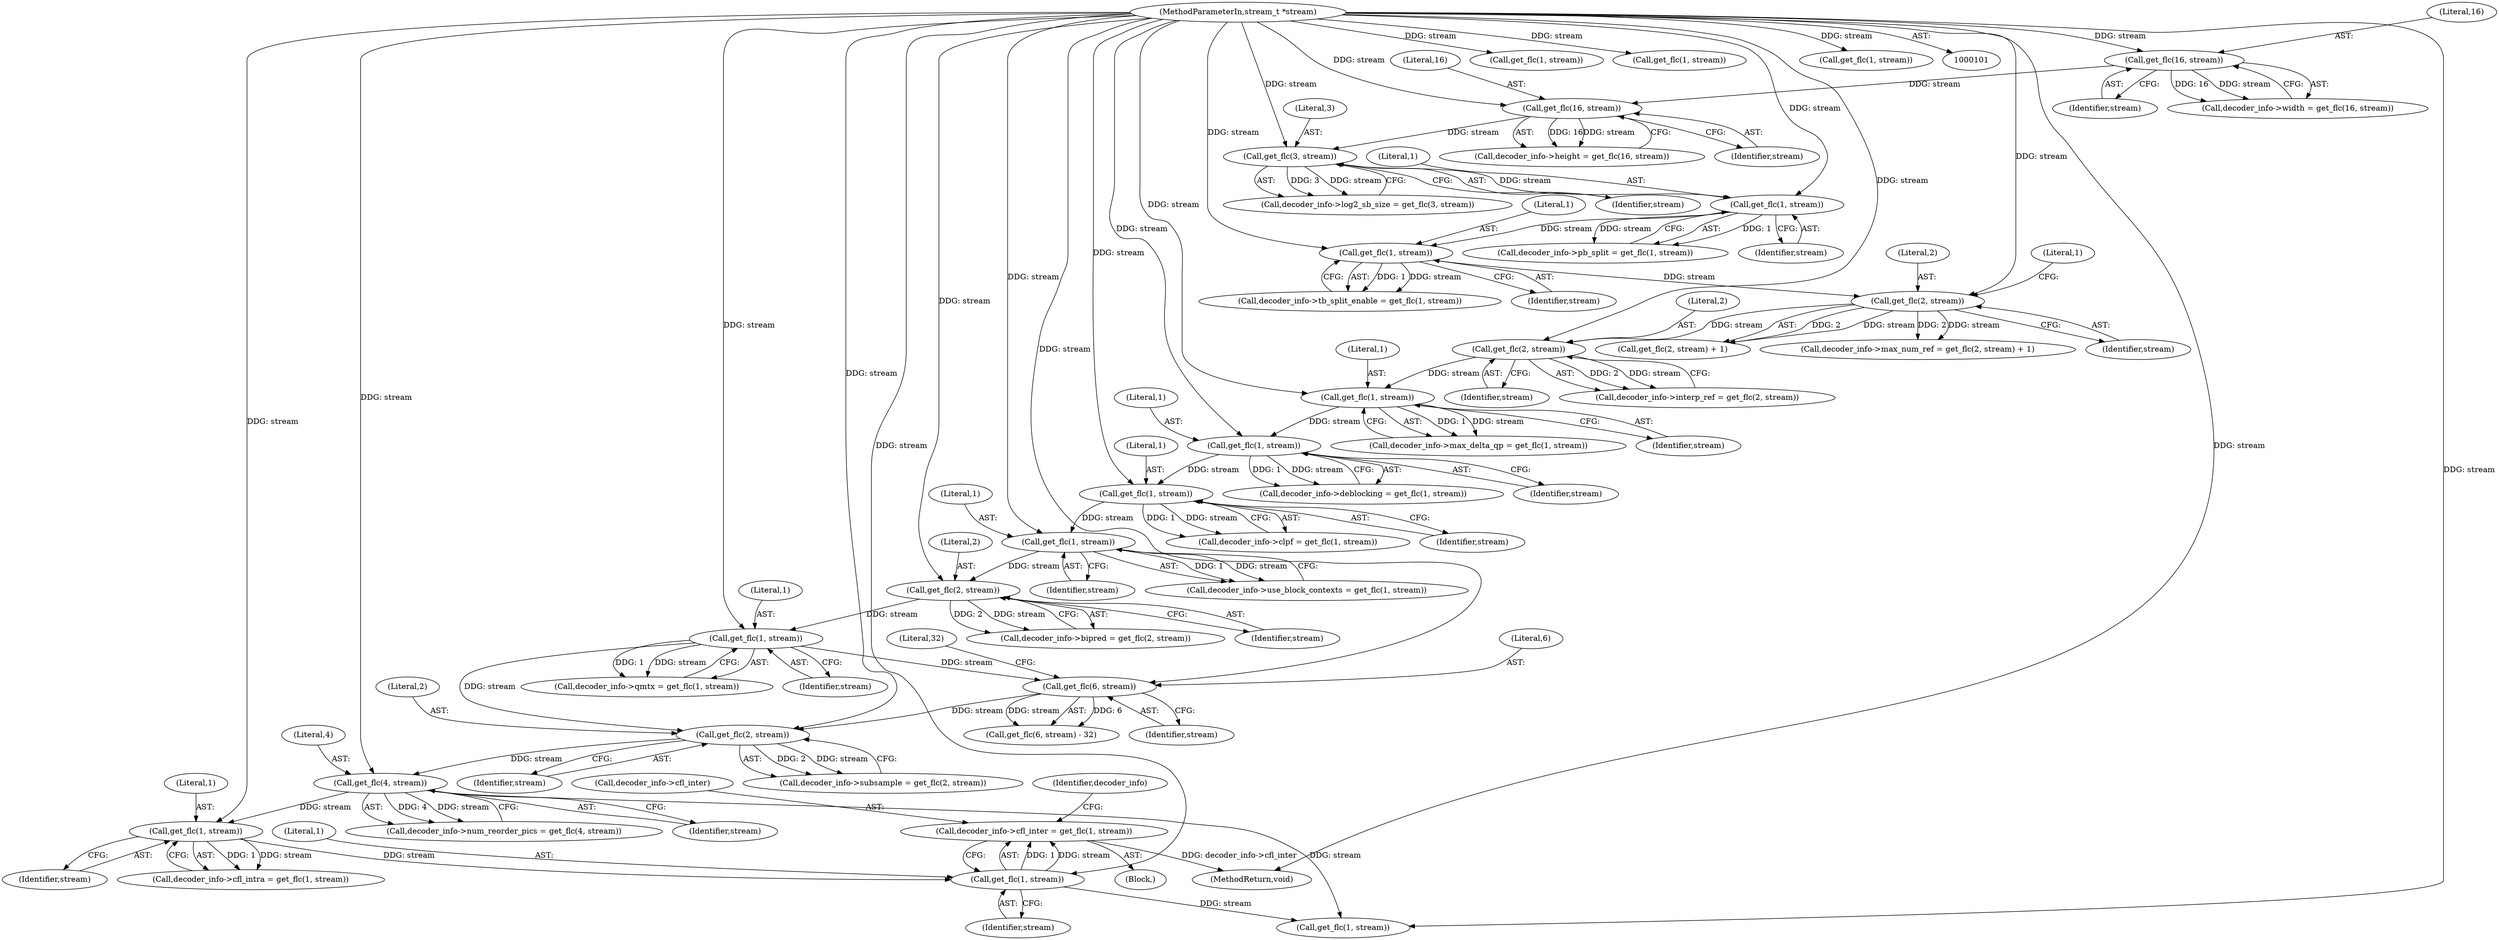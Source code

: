 digraph "0_thor_18de8f9f0762c3a542b1122589edb8af859d9813_0@pointer" {
"1000283" [label="(Call,decoder_info->cfl_inter = get_flc(1, stream))"];
"1000287" [label="(Call,get_flc(1, stream))"];
"1000280" [label="(Call,get_flc(1, stream))"];
"1000266" [label="(Call,get_flc(4, stream))"];
"1000228" [label="(Call,get_flc(2, stream))"];
"1000207" [label="(Call,get_flc(1, stream))"];
"1000200" [label="(Call,get_flc(2, stream))"];
"1000193" [label="(Call,get_flc(1, stream))"];
"1000186" [label="(Call,get_flc(1, stream))"];
"1000179" [label="(Call,get_flc(1, stream))"];
"1000172" [label="(Call,get_flc(1, stream))"];
"1000165" [label="(Call,get_flc(2, stream))"];
"1000157" [label="(Call,get_flc(2, stream))"];
"1000149" [label="(Call,get_flc(1, stream))"];
"1000142" [label="(Call,get_flc(1, stream))"];
"1000123" [label="(Call,get_flc(3, stream))"];
"1000116" [label="(Call,get_flc(16, stream))"];
"1000109" [label="(Call,get_flc(16, stream))"];
"1000103" [label="(MethodParameterIn,stream_t *stream)"];
"1000220" [label="(Call,get_flc(6, stream))"];
"1000202" [label="(Identifier,stream)"];
"1000208" [label="(Literal,1)"];
"1000182" [label="(Call,decoder_info->clpf = get_flc(1, stream))"];
"1000288" [label="(Literal,1)"];
"1000282" [label="(Identifier,stream)"];
"1000112" [label="(Call,decoder_info->height = get_flc(16, stream))"];
"1000276" [label="(Call,decoder_info->cfl_intra = get_flc(1, stream))"];
"1000194" [label="(Literal,1)"];
"1000222" [label="(Identifier,stream)"];
"1000161" [label="(Call,decoder_info->interp_ref = get_flc(2, stream))"];
"1000152" [label="(Call,decoder_info->max_num_ref = get_flc(2, stream) + 1)"];
"1000111" [label="(Identifier,stream)"];
"1000193" [label="(Call,get_flc(1, stream))"];
"1000188" [label="(Identifier,stream)"];
"1000165" [label="(Call,get_flc(2, stream))"];
"1000105" [label="(Call,decoder_info->width = get_flc(16, stream))"];
"1000117" [label="(Literal,16)"];
"1000143" [label="(Literal,1)"];
"1000167" [label="(Identifier,stream)"];
"1000195" [label="(Identifier,stream)"];
"1000337" [label="(Call,get_flc(1, stream))"];
"1000173" [label="(Literal,1)"];
"1000159" [label="(Identifier,stream)"];
"1000166" [label="(Literal,2)"];
"1000158" [label="(Literal,2)"];
"1000340" [label="(MethodReturn,void)"];
"1000174" [label="(Identifier,stream)"];
"1000151" [label="(Identifier,stream)"];
"1000119" [label="(Call,decoder_info->log2_sb_size = get_flc(3, stream))"];
"1000189" [label="(Call,decoder_info->use_block_contexts = get_flc(1, stream))"];
"1000172" [label="(Call,get_flc(1, stream))"];
"1000275" [label="(Block,)"];
"1000123" [label="(Call,get_flc(3, stream))"];
"1000266" [label="(Call,get_flc(4, stream))"];
"1000160" [label="(Literal,1)"];
"1000280" [label="(Call,get_flc(1, stream))"];
"1000196" [label="(Call,decoder_info->bipred = get_flc(2, stream))"];
"1000149" [label="(Call,get_flc(1, stream))"];
"1000156" [label="(Call,get_flc(2, stream) + 1)"];
"1000268" [label="(Identifier,stream)"];
"1000221" [label="(Literal,6)"];
"1000262" [label="(Call,decoder_info->num_reorder_pics = get_flc(4, stream))"];
"1000144" [label="(Identifier,stream)"];
"1000201" [label="(Literal,2)"];
"1000150" [label="(Literal,1)"];
"1000125" [label="(Identifier,stream)"];
"1000138" [label="(Call,decoder_info->pb_split = get_flc(1, stream))"];
"1000179" [label="(Call,get_flc(1, stream))"];
"1000220" [label="(Call,get_flc(6, stream))"];
"1000142" [label="(Call,get_flc(1, stream))"];
"1000223" [label="(Literal,32)"];
"1000320" [label="(Call,get_flc(1, stream))"];
"1000207" [label="(Call,get_flc(1, stream))"];
"1000116" [label="(Call,get_flc(16, stream))"];
"1000281" [label="(Literal,1)"];
"1000124" [label="(Literal,3)"];
"1000289" [label="(Identifier,stream)"];
"1000118" [label="(Identifier,stream)"];
"1000292" [label="(Identifier,decoder_info)"];
"1000219" [label="(Call,get_flc(6, stream) - 32)"];
"1000203" [label="(Call,decoder_info->qmtx = get_flc(1, stream))"];
"1000157" [label="(Call,get_flc(2, stream))"];
"1000287" [label="(Call,get_flc(1, stream))"];
"1000230" [label="(Identifier,stream)"];
"1000295" [label="(Call,get_flc(1, stream))"];
"1000200" [label="(Call,get_flc(2, stream))"];
"1000312" [label="(Call,get_flc(1, stream))"];
"1000209" [label="(Identifier,stream)"];
"1000284" [label="(Call,decoder_info->cfl_inter)"];
"1000110" [label="(Literal,16)"];
"1000267" [label="(Literal,4)"];
"1000283" [label="(Call,decoder_info->cfl_inter = get_flc(1, stream))"];
"1000224" [label="(Call,decoder_info->subsample = get_flc(2, stream))"];
"1000175" [label="(Call,decoder_info->deblocking = get_flc(1, stream))"];
"1000228" [label="(Call,get_flc(2, stream))"];
"1000187" [label="(Literal,1)"];
"1000109" [label="(Call,get_flc(16, stream))"];
"1000145" [label="(Call,decoder_info->tb_split_enable = get_flc(1, stream))"];
"1000103" [label="(MethodParameterIn,stream_t *stream)"];
"1000180" [label="(Literal,1)"];
"1000229" [label="(Literal,2)"];
"1000168" [label="(Call,decoder_info->max_delta_qp = get_flc(1, stream))"];
"1000181" [label="(Identifier,stream)"];
"1000186" [label="(Call,get_flc(1, stream))"];
"1000283" -> "1000275"  [label="AST: "];
"1000283" -> "1000287"  [label="CFG: "];
"1000284" -> "1000283"  [label="AST: "];
"1000287" -> "1000283"  [label="AST: "];
"1000292" -> "1000283"  [label="CFG: "];
"1000283" -> "1000340"  [label="DDG: decoder_info->cfl_inter"];
"1000287" -> "1000283"  [label="DDG: 1"];
"1000287" -> "1000283"  [label="DDG: stream"];
"1000287" -> "1000289"  [label="CFG: "];
"1000288" -> "1000287"  [label="AST: "];
"1000289" -> "1000287"  [label="AST: "];
"1000280" -> "1000287"  [label="DDG: stream"];
"1000103" -> "1000287"  [label="DDG: stream"];
"1000287" -> "1000295"  [label="DDG: stream"];
"1000280" -> "1000276"  [label="AST: "];
"1000280" -> "1000282"  [label="CFG: "];
"1000281" -> "1000280"  [label="AST: "];
"1000282" -> "1000280"  [label="AST: "];
"1000276" -> "1000280"  [label="CFG: "];
"1000280" -> "1000276"  [label="DDG: 1"];
"1000280" -> "1000276"  [label="DDG: stream"];
"1000266" -> "1000280"  [label="DDG: stream"];
"1000103" -> "1000280"  [label="DDG: stream"];
"1000266" -> "1000262"  [label="AST: "];
"1000266" -> "1000268"  [label="CFG: "];
"1000267" -> "1000266"  [label="AST: "];
"1000268" -> "1000266"  [label="AST: "];
"1000262" -> "1000266"  [label="CFG: "];
"1000266" -> "1000262"  [label="DDG: 4"];
"1000266" -> "1000262"  [label="DDG: stream"];
"1000228" -> "1000266"  [label="DDG: stream"];
"1000103" -> "1000266"  [label="DDG: stream"];
"1000266" -> "1000295"  [label="DDG: stream"];
"1000228" -> "1000224"  [label="AST: "];
"1000228" -> "1000230"  [label="CFG: "];
"1000229" -> "1000228"  [label="AST: "];
"1000230" -> "1000228"  [label="AST: "];
"1000224" -> "1000228"  [label="CFG: "];
"1000228" -> "1000224"  [label="DDG: 2"];
"1000228" -> "1000224"  [label="DDG: stream"];
"1000207" -> "1000228"  [label="DDG: stream"];
"1000220" -> "1000228"  [label="DDG: stream"];
"1000103" -> "1000228"  [label="DDG: stream"];
"1000207" -> "1000203"  [label="AST: "];
"1000207" -> "1000209"  [label="CFG: "];
"1000208" -> "1000207"  [label="AST: "];
"1000209" -> "1000207"  [label="AST: "];
"1000203" -> "1000207"  [label="CFG: "];
"1000207" -> "1000203"  [label="DDG: 1"];
"1000207" -> "1000203"  [label="DDG: stream"];
"1000200" -> "1000207"  [label="DDG: stream"];
"1000103" -> "1000207"  [label="DDG: stream"];
"1000207" -> "1000220"  [label="DDG: stream"];
"1000200" -> "1000196"  [label="AST: "];
"1000200" -> "1000202"  [label="CFG: "];
"1000201" -> "1000200"  [label="AST: "];
"1000202" -> "1000200"  [label="AST: "];
"1000196" -> "1000200"  [label="CFG: "];
"1000200" -> "1000196"  [label="DDG: 2"];
"1000200" -> "1000196"  [label="DDG: stream"];
"1000193" -> "1000200"  [label="DDG: stream"];
"1000103" -> "1000200"  [label="DDG: stream"];
"1000193" -> "1000189"  [label="AST: "];
"1000193" -> "1000195"  [label="CFG: "];
"1000194" -> "1000193"  [label="AST: "];
"1000195" -> "1000193"  [label="AST: "];
"1000189" -> "1000193"  [label="CFG: "];
"1000193" -> "1000189"  [label="DDG: 1"];
"1000193" -> "1000189"  [label="DDG: stream"];
"1000186" -> "1000193"  [label="DDG: stream"];
"1000103" -> "1000193"  [label="DDG: stream"];
"1000186" -> "1000182"  [label="AST: "];
"1000186" -> "1000188"  [label="CFG: "];
"1000187" -> "1000186"  [label="AST: "];
"1000188" -> "1000186"  [label="AST: "];
"1000182" -> "1000186"  [label="CFG: "];
"1000186" -> "1000182"  [label="DDG: 1"];
"1000186" -> "1000182"  [label="DDG: stream"];
"1000179" -> "1000186"  [label="DDG: stream"];
"1000103" -> "1000186"  [label="DDG: stream"];
"1000179" -> "1000175"  [label="AST: "];
"1000179" -> "1000181"  [label="CFG: "];
"1000180" -> "1000179"  [label="AST: "];
"1000181" -> "1000179"  [label="AST: "];
"1000175" -> "1000179"  [label="CFG: "];
"1000179" -> "1000175"  [label="DDG: 1"];
"1000179" -> "1000175"  [label="DDG: stream"];
"1000172" -> "1000179"  [label="DDG: stream"];
"1000103" -> "1000179"  [label="DDG: stream"];
"1000172" -> "1000168"  [label="AST: "];
"1000172" -> "1000174"  [label="CFG: "];
"1000173" -> "1000172"  [label="AST: "];
"1000174" -> "1000172"  [label="AST: "];
"1000168" -> "1000172"  [label="CFG: "];
"1000172" -> "1000168"  [label="DDG: 1"];
"1000172" -> "1000168"  [label="DDG: stream"];
"1000165" -> "1000172"  [label="DDG: stream"];
"1000103" -> "1000172"  [label="DDG: stream"];
"1000165" -> "1000161"  [label="AST: "];
"1000165" -> "1000167"  [label="CFG: "];
"1000166" -> "1000165"  [label="AST: "];
"1000167" -> "1000165"  [label="AST: "];
"1000161" -> "1000165"  [label="CFG: "];
"1000165" -> "1000161"  [label="DDG: 2"];
"1000165" -> "1000161"  [label="DDG: stream"];
"1000157" -> "1000165"  [label="DDG: stream"];
"1000103" -> "1000165"  [label="DDG: stream"];
"1000157" -> "1000156"  [label="AST: "];
"1000157" -> "1000159"  [label="CFG: "];
"1000158" -> "1000157"  [label="AST: "];
"1000159" -> "1000157"  [label="AST: "];
"1000160" -> "1000157"  [label="CFG: "];
"1000157" -> "1000152"  [label="DDG: 2"];
"1000157" -> "1000152"  [label="DDG: stream"];
"1000157" -> "1000156"  [label="DDG: 2"];
"1000157" -> "1000156"  [label="DDG: stream"];
"1000149" -> "1000157"  [label="DDG: stream"];
"1000103" -> "1000157"  [label="DDG: stream"];
"1000149" -> "1000145"  [label="AST: "];
"1000149" -> "1000151"  [label="CFG: "];
"1000150" -> "1000149"  [label="AST: "];
"1000151" -> "1000149"  [label="AST: "];
"1000145" -> "1000149"  [label="CFG: "];
"1000149" -> "1000145"  [label="DDG: 1"];
"1000149" -> "1000145"  [label="DDG: stream"];
"1000142" -> "1000149"  [label="DDG: stream"];
"1000103" -> "1000149"  [label="DDG: stream"];
"1000142" -> "1000138"  [label="AST: "];
"1000142" -> "1000144"  [label="CFG: "];
"1000143" -> "1000142"  [label="AST: "];
"1000144" -> "1000142"  [label="AST: "];
"1000138" -> "1000142"  [label="CFG: "];
"1000142" -> "1000138"  [label="DDG: 1"];
"1000142" -> "1000138"  [label="DDG: stream"];
"1000123" -> "1000142"  [label="DDG: stream"];
"1000103" -> "1000142"  [label="DDG: stream"];
"1000123" -> "1000119"  [label="AST: "];
"1000123" -> "1000125"  [label="CFG: "];
"1000124" -> "1000123"  [label="AST: "];
"1000125" -> "1000123"  [label="AST: "];
"1000119" -> "1000123"  [label="CFG: "];
"1000123" -> "1000119"  [label="DDG: 3"];
"1000123" -> "1000119"  [label="DDG: stream"];
"1000116" -> "1000123"  [label="DDG: stream"];
"1000103" -> "1000123"  [label="DDG: stream"];
"1000116" -> "1000112"  [label="AST: "];
"1000116" -> "1000118"  [label="CFG: "];
"1000117" -> "1000116"  [label="AST: "];
"1000118" -> "1000116"  [label="AST: "];
"1000112" -> "1000116"  [label="CFG: "];
"1000116" -> "1000112"  [label="DDG: 16"];
"1000116" -> "1000112"  [label="DDG: stream"];
"1000109" -> "1000116"  [label="DDG: stream"];
"1000103" -> "1000116"  [label="DDG: stream"];
"1000109" -> "1000105"  [label="AST: "];
"1000109" -> "1000111"  [label="CFG: "];
"1000110" -> "1000109"  [label="AST: "];
"1000111" -> "1000109"  [label="AST: "];
"1000105" -> "1000109"  [label="CFG: "];
"1000109" -> "1000105"  [label="DDG: 16"];
"1000109" -> "1000105"  [label="DDG: stream"];
"1000103" -> "1000109"  [label="DDG: stream"];
"1000103" -> "1000101"  [label="AST: "];
"1000103" -> "1000340"  [label="DDG: stream"];
"1000103" -> "1000220"  [label="DDG: stream"];
"1000103" -> "1000295"  [label="DDG: stream"];
"1000103" -> "1000312"  [label="DDG: stream"];
"1000103" -> "1000320"  [label="DDG: stream"];
"1000103" -> "1000337"  [label="DDG: stream"];
"1000220" -> "1000219"  [label="AST: "];
"1000220" -> "1000222"  [label="CFG: "];
"1000221" -> "1000220"  [label="AST: "];
"1000222" -> "1000220"  [label="AST: "];
"1000223" -> "1000220"  [label="CFG: "];
"1000220" -> "1000219"  [label="DDG: 6"];
"1000220" -> "1000219"  [label="DDG: stream"];
}
